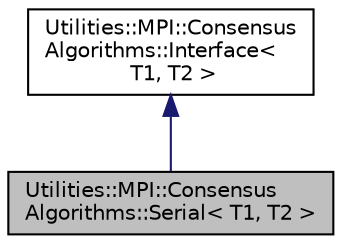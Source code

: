 digraph "Utilities::MPI::ConsensusAlgorithms::Serial&lt; T1, T2 &gt;"
{
 // LATEX_PDF_SIZE
  edge [fontname="Helvetica",fontsize="10",labelfontname="Helvetica",labelfontsize="10"];
  node [fontname="Helvetica",fontsize="10",shape=record];
  Node1 [label="Utilities::MPI::Consensus\lAlgorithms::Serial\< T1, T2 \>",height=0.2,width=0.4,color="black", fillcolor="grey75", style="filled", fontcolor="black",tooltip=" "];
  Node2 -> Node1 [dir="back",color="midnightblue",fontsize="10",style="solid",fontname="Helvetica"];
  Node2 [label="Utilities::MPI::Consensus\lAlgorithms::Interface\<\l T1, T2 \>",height=0.2,width=0.4,color="black", fillcolor="white", style="filled",URL="$classUtilities_1_1MPI_1_1ConsensusAlgorithms_1_1Interface.html",tooltip=" "];
}

